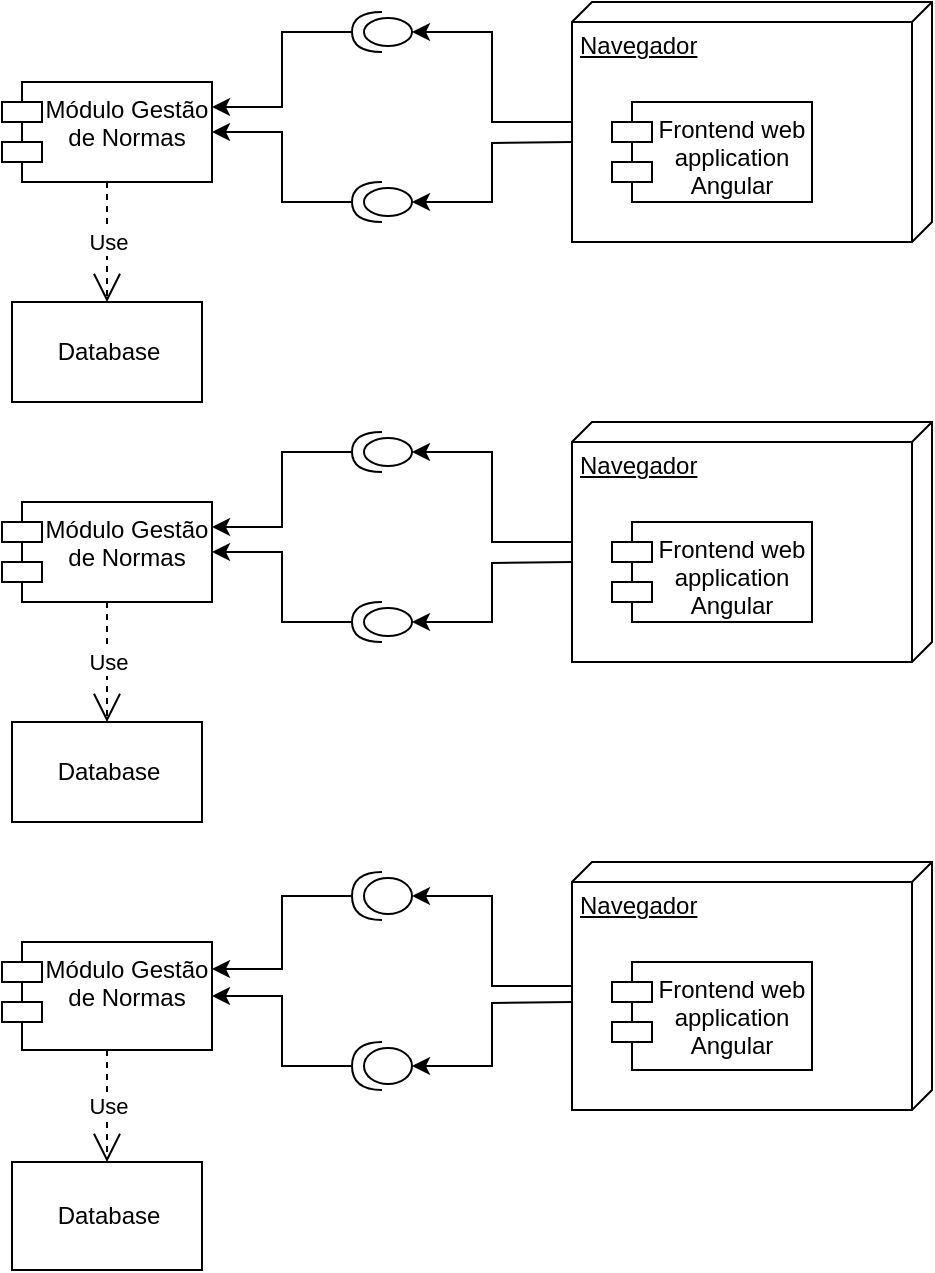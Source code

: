 <mxfile version="14.5.8" type="github">
  <diagram id="pOUwydJKZ514wDhYMpu4" name="Page-1">
    <mxGraphModel dx="2012" dy="1202" grid="1" gridSize="10" guides="1" tooltips="1" connect="1" arrows="1" fold="1" page="1" pageScale="1" pageWidth="1169" pageHeight="827" math="0" shadow="0">
      <root>
        <mxCell id="0" />
        <mxCell id="1" parent="0" />
        <mxCell id="ovCtJIIMCYNfRMW0sjXj-2" value="Módulo Gestão&#xa;de Normas" style="shape=module;align=left;spacingLeft=20;align=center;verticalAlign=top;" vertex="1" parent="1">
          <mxGeometry x="690" y="110" width="105" height="50" as="geometry" />
        </mxCell>
        <mxCell id="ovCtJIIMCYNfRMW0sjXj-3" value="Database" style="html=1;" vertex="1" parent="1">
          <mxGeometry x="695" y="220" width="95" height="50" as="geometry" />
        </mxCell>
        <mxCell id="ovCtJIIMCYNfRMW0sjXj-4" value="Use" style="endArrow=open;endSize=12;dashed=1;html=1;exitX=0.5;exitY=1;exitDx=0;exitDy=0;" edge="1" parent="1" source="ovCtJIIMCYNfRMW0sjXj-2" target="ovCtJIIMCYNfRMW0sjXj-3">
          <mxGeometry width="160" relative="1" as="geometry">
            <mxPoint x="935" y="330" as="sourcePoint" />
            <mxPoint x="1095" y="330" as="targetPoint" />
          </mxGeometry>
        </mxCell>
        <mxCell id="ovCtJIIMCYNfRMW0sjXj-26" value="" style="edgeStyle=orthogonalEdgeStyle;rounded=0;orthogonalLoop=1;jettySize=auto;html=1;entryX=1;entryY=0.25;entryDx=0;entryDy=0;" edge="1" parent="1" source="ovCtJIIMCYNfRMW0sjXj-10" target="ovCtJIIMCYNfRMW0sjXj-2">
          <mxGeometry relative="1" as="geometry" />
        </mxCell>
        <mxCell id="ovCtJIIMCYNfRMW0sjXj-10" value="" style="shape=providedRequiredInterface;html=1;verticalLabelPosition=bottom;rotation=-180;" vertex="1" parent="1">
          <mxGeometry x="865" y="75" width="30" height="20" as="geometry" />
        </mxCell>
        <mxCell id="ovCtJIIMCYNfRMW0sjXj-28" value="" style="edgeStyle=orthogonalEdgeStyle;rounded=0;orthogonalLoop=1;jettySize=auto;html=1;entryX=0;entryY=0.5;entryDx=0;entryDy=0;entryPerimeter=0;" edge="1" parent="1" source="ovCtJIIMCYNfRMW0sjXj-14" target="ovCtJIIMCYNfRMW0sjXj-10">
          <mxGeometry relative="1" as="geometry" />
        </mxCell>
        <mxCell id="ovCtJIIMCYNfRMW0sjXj-14" value="Navegador" style="verticalAlign=top;align=left;spacingTop=8;spacingLeft=2;spacingRight=12;shape=cube;size=10;direction=south;fontStyle=4;html=1;" vertex="1" parent="1">
          <mxGeometry x="975" y="70" width="180" height="120" as="geometry" />
        </mxCell>
        <mxCell id="ovCtJIIMCYNfRMW0sjXj-15" value="Frontend web&#xa;application&#xa;Angular" style="shape=module;align=left;spacingLeft=20;align=center;verticalAlign=top;" vertex="1" parent="1">
          <mxGeometry x="995" y="120" width="100" height="50" as="geometry" />
        </mxCell>
        <mxCell id="ovCtJIIMCYNfRMW0sjXj-27" value="" style="edgeStyle=orthogonalEdgeStyle;rounded=0;orthogonalLoop=1;jettySize=auto;html=1;" edge="1" parent="1" source="ovCtJIIMCYNfRMW0sjXj-21" target="ovCtJIIMCYNfRMW0sjXj-2">
          <mxGeometry relative="1" as="geometry" />
        </mxCell>
        <mxCell id="ovCtJIIMCYNfRMW0sjXj-21" value="" style="shape=providedRequiredInterface;html=1;verticalLabelPosition=bottom;rotation=-180;" vertex="1" parent="1">
          <mxGeometry x="865" y="160" width="30" height="20" as="geometry" />
        </mxCell>
        <mxCell id="ovCtJIIMCYNfRMW0sjXj-31" value="" style="edgeStyle=orthogonalEdgeStyle;rounded=0;orthogonalLoop=1;jettySize=auto;html=1;entryX=0;entryY=0.5;entryDx=0;entryDy=0;entryPerimeter=0;" edge="1" parent="1" target="ovCtJIIMCYNfRMW0sjXj-21">
          <mxGeometry relative="1" as="geometry">
            <mxPoint x="975" y="140" as="sourcePoint" />
            <mxPoint x="905" y="95" as="targetPoint" />
          </mxGeometry>
        </mxCell>
        <mxCell id="ovCtJIIMCYNfRMW0sjXj-32" value="Módulo Gestão&#xa;de Normas" style="shape=module;align=left;spacingLeft=20;align=center;verticalAlign=top;" vertex="1" parent="1">
          <mxGeometry x="690" y="320" width="105" height="50" as="geometry" />
        </mxCell>
        <mxCell id="ovCtJIIMCYNfRMW0sjXj-33" value="Database" style="html=1;" vertex="1" parent="1">
          <mxGeometry x="695" y="430" width="95" height="50" as="geometry" />
        </mxCell>
        <mxCell id="ovCtJIIMCYNfRMW0sjXj-34" value="Use" style="endArrow=open;endSize=12;dashed=1;html=1;exitX=0.5;exitY=1;exitDx=0;exitDy=0;" edge="1" parent="1" source="ovCtJIIMCYNfRMW0sjXj-32" target="ovCtJIIMCYNfRMW0sjXj-33">
          <mxGeometry width="160" relative="1" as="geometry">
            <mxPoint x="935" y="540" as="sourcePoint" />
            <mxPoint x="1095" y="540" as="targetPoint" />
          </mxGeometry>
        </mxCell>
        <mxCell id="ovCtJIIMCYNfRMW0sjXj-35" value="" style="edgeStyle=orthogonalEdgeStyle;rounded=0;orthogonalLoop=1;jettySize=auto;html=1;entryX=1;entryY=0.25;entryDx=0;entryDy=0;" edge="1" parent="1" source="ovCtJIIMCYNfRMW0sjXj-36" target="ovCtJIIMCYNfRMW0sjXj-32">
          <mxGeometry relative="1" as="geometry" />
        </mxCell>
        <mxCell id="ovCtJIIMCYNfRMW0sjXj-36" value="" style="shape=providedRequiredInterface;html=1;verticalLabelPosition=bottom;rotation=-180;" vertex="1" parent="1">
          <mxGeometry x="865" y="285" width="30" height="20" as="geometry" />
        </mxCell>
        <mxCell id="ovCtJIIMCYNfRMW0sjXj-37" value="" style="edgeStyle=orthogonalEdgeStyle;rounded=0;orthogonalLoop=1;jettySize=auto;html=1;entryX=0;entryY=0.5;entryDx=0;entryDy=0;entryPerimeter=0;" edge="1" parent="1" source="ovCtJIIMCYNfRMW0sjXj-38" target="ovCtJIIMCYNfRMW0sjXj-36">
          <mxGeometry relative="1" as="geometry" />
        </mxCell>
        <mxCell id="ovCtJIIMCYNfRMW0sjXj-38" value="Navegador" style="verticalAlign=top;align=left;spacingTop=8;spacingLeft=2;spacingRight=12;shape=cube;size=10;direction=south;fontStyle=4;html=1;" vertex="1" parent="1">
          <mxGeometry x="975" y="280" width="180" height="120" as="geometry" />
        </mxCell>
        <mxCell id="ovCtJIIMCYNfRMW0sjXj-39" value="Frontend web&#xa;application&#xa;Angular" style="shape=module;align=left;spacingLeft=20;align=center;verticalAlign=top;" vertex="1" parent="1">
          <mxGeometry x="995" y="330" width="100" height="50" as="geometry" />
        </mxCell>
        <mxCell id="ovCtJIIMCYNfRMW0sjXj-40" value="" style="edgeStyle=orthogonalEdgeStyle;rounded=0;orthogonalLoop=1;jettySize=auto;html=1;" edge="1" parent="1" source="ovCtJIIMCYNfRMW0sjXj-41" target="ovCtJIIMCYNfRMW0sjXj-32">
          <mxGeometry relative="1" as="geometry" />
        </mxCell>
        <mxCell id="ovCtJIIMCYNfRMW0sjXj-41" value="" style="shape=providedRequiredInterface;html=1;verticalLabelPosition=bottom;rotation=-180;" vertex="1" parent="1">
          <mxGeometry x="865" y="370" width="30" height="20" as="geometry" />
        </mxCell>
        <mxCell id="ovCtJIIMCYNfRMW0sjXj-42" value="" style="edgeStyle=orthogonalEdgeStyle;rounded=0;orthogonalLoop=1;jettySize=auto;html=1;entryX=0;entryY=0.5;entryDx=0;entryDy=0;entryPerimeter=0;" edge="1" parent="1" target="ovCtJIIMCYNfRMW0sjXj-41">
          <mxGeometry relative="1" as="geometry">
            <mxPoint x="975" y="350" as="sourcePoint" />
            <mxPoint x="905" y="305" as="targetPoint" />
          </mxGeometry>
        </mxCell>
        <mxCell id="ovCtJIIMCYNfRMW0sjXj-65" value="Módulo Gestão&#xa;de Normas" style="shape=module;align=left;spacingLeft=20;align=center;verticalAlign=top;" vertex="1" parent="1">
          <mxGeometry x="690" y="540" width="105" height="54" as="geometry" />
        </mxCell>
        <mxCell id="ovCtJIIMCYNfRMW0sjXj-66" value="Database" style="html=1;" vertex="1" parent="1">
          <mxGeometry x="695" y="650" width="95" height="54" as="geometry" />
        </mxCell>
        <mxCell id="ovCtJIIMCYNfRMW0sjXj-67" value="Use" style="endArrow=open;endSize=12;dashed=1;html=1;exitX=0.5;exitY=1;exitDx=0;exitDy=0;" edge="1" parent="1" source="ovCtJIIMCYNfRMW0sjXj-65" target="ovCtJIIMCYNfRMW0sjXj-66">
          <mxGeometry width="160" relative="1" as="geometry">
            <mxPoint x="935" y="760" as="sourcePoint" />
            <mxPoint x="1095" y="760" as="targetPoint" />
          </mxGeometry>
        </mxCell>
        <mxCell id="ovCtJIIMCYNfRMW0sjXj-68" value="" style="edgeStyle=orthogonalEdgeStyle;rounded=0;orthogonalLoop=1;jettySize=auto;html=1;entryX=1;entryY=0.25;entryDx=0;entryDy=0;" edge="1" parent="1" source="ovCtJIIMCYNfRMW0sjXj-69" target="ovCtJIIMCYNfRMW0sjXj-65">
          <mxGeometry relative="1" as="geometry" />
        </mxCell>
        <mxCell id="ovCtJIIMCYNfRMW0sjXj-69" value="" style="shape=providedRequiredInterface;html=1;verticalLabelPosition=bottom;rotation=-180;" vertex="1" parent="1">
          <mxGeometry x="865" y="505" width="30" height="24" as="geometry" />
        </mxCell>
        <mxCell id="ovCtJIIMCYNfRMW0sjXj-70" value="" style="edgeStyle=orthogonalEdgeStyle;rounded=0;orthogonalLoop=1;jettySize=auto;html=1;entryX=0;entryY=0.5;entryDx=0;entryDy=0;entryPerimeter=0;" edge="1" parent="1" source="ovCtJIIMCYNfRMW0sjXj-71" target="ovCtJIIMCYNfRMW0sjXj-69">
          <mxGeometry relative="1" as="geometry" />
        </mxCell>
        <mxCell id="ovCtJIIMCYNfRMW0sjXj-71" value="Navegador" style="verticalAlign=top;align=left;spacingTop=8;spacingLeft=2;spacingRight=12;shape=cube;size=10;direction=south;fontStyle=4;html=1;" vertex="1" parent="1">
          <mxGeometry x="975" y="500" width="180" height="124" as="geometry" />
        </mxCell>
        <mxCell id="ovCtJIIMCYNfRMW0sjXj-72" value="Frontend web&#xa;application&#xa;Angular" style="shape=module;align=left;spacingLeft=20;align=center;verticalAlign=top;" vertex="1" parent="1">
          <mxGeometry x="995" y="550" width="100" height="54" as="geometry" />
        </mxCell>
        <mxCell id="ovCtJIIMCYNfRMW0sjXj-73" value="" style="edgeStyle=orthogonalEdgeStyle;rounded=0;orthogonalLoop=1;jettySize=auto;html=1;" edge="1" parent="1" source="ovCtJIIMCYNfRMW0sjXj-74" target="ovCtJIIMCYNfRMW0sjXj-65">
          <mxGeometry relative="1" as="geometry" />
        </mxCell>
        <mxCell id="ovCtJIIMCYNfRMW0sjXj-74" value="" style="shape=providedRequiredInterface;html=1;verticalLabelPosition=bottom;rotation=-180;" vertex="1" parent="1">
          <mxGeometry x="865" y="590" width="30" height="24" as="geometry" />
        </mxCell>
        <mxCell id="ovCtJIIMCYNfRMW0sjXj-75" value="" style="edgeStyle=orthogonalEdgeStyle;rounded=0;orthogonalLoop=1;jettySize=auto;html=1;entryX=0;entryY=0.5;entryDx=0;entryDy=0;entryPerimeter=0;" edge="1" parent="1" target="ovCtJIIMCYNfRMW0sjXj-74">
          <mxGeometry relative="1" as="geometry">
            <mxPoint x="975" y="570" as="sourcePoint" />
            <mxPoint x="905" y="525" as="targetPoint" />
          </mxGeometry>
        </mxCell>
      </root>
    </mxGraphModel>
  </diagram>
</mxfile>
